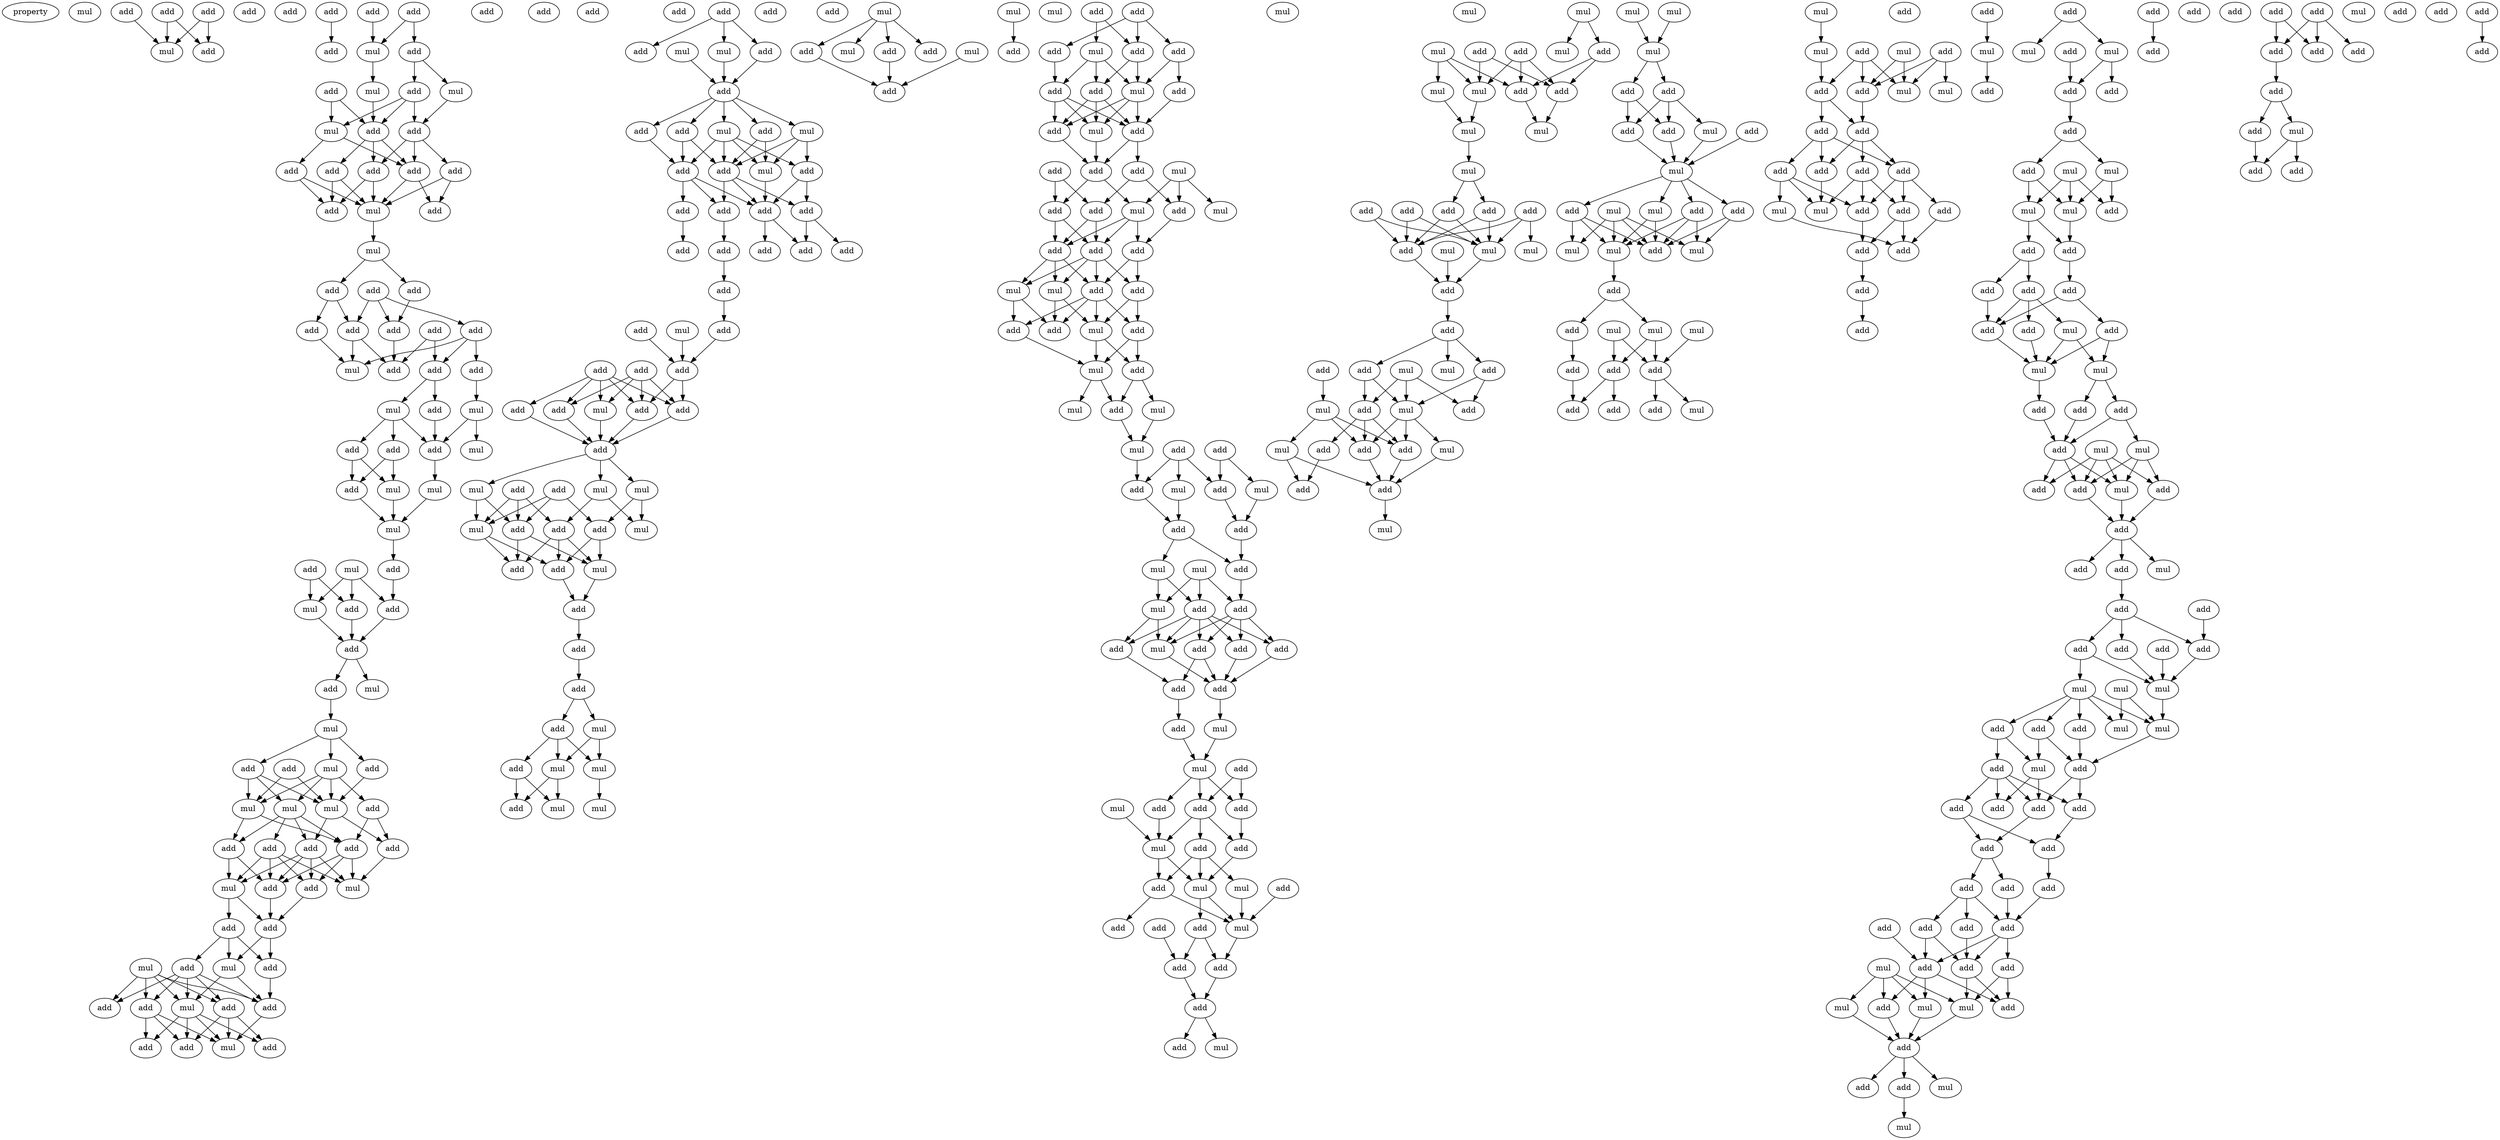digraph {
    node [fontcolor=black]
    property [mul=2,lf=1.8]
    0 [ label = mul ];
    1 [ label = add ];
    2 [ label = add ];
    3 [ label = add ];
    4 [ label = add ];
    5 [ label = mul ];
    6 [ label = add ];
    7 [ label = add ];
    8 [ label = add ];
    9 [ label = add ];
    10 [ label = add ];
    11 [ label = add ];
    12 [ label = add ];
    13 [ label = add ];
    14 [ label = mul ];
    15 [ label = add ];
    16 [ label = add ];
    17 [ label = add ];
    18 [ label = mul ];
    19 [ label = mul ];
    20 [ label = mul ];
    21 [ label = add ];
    22 [ label = add ];
    23 [ label = add ];
    24 [ label = add ];
    25 [ label = add ];
    26 [ label = add ];
    27 [ label = add ];
    28 [ label = add ];
    29 [ label = add ];
    30 [ label = mul ];
    31 [ label = mul ];
    32 [ label = add ];
    33 [ label = add ];
    34 [ label = add ];
    35 [ label = add ];
    36 [ label = add ];
    37 [ label = add ];
    38 [ label = add ];
    39 [ label = add ];
    40 [ label = add ];
    41 [ label = add ];
    42 [ label = mul ];
    43 [ label = add ];
    44 [ label = mul ];
    45 [ label = add ];
    46 [ label = mul ];
    47 [ label = add ];
    48 [ label = mul ];
    49 [ label = add ];
    50 [ label = add ];
    51 [ label = add ];
    52 [ label = mul ];
    53 [ label = mul ];
    54 [ label = mul ];
    55 [ label = add ];
    56 [ label = mul ];
    57 [ label = add ];
    58 [ label = add ];
    59 [ label = add ];
    60 [ label = add ];
    61 [ label = mul ];
    62 [ label = add ];
    63 [ label = add ];
    64 [ label = add ];
    65 [ label = mul ];
    66 [ label = mul ];
    67 [ label = add ];
    68 [ label = add ];
    69 [ label = mul ];
    70 [ label = add ];
    71 [ label = mul ];
    72 [ label = mul ];
    73 [ label = add ];
    74 [ label = mul ];
    75 [ label = add ];
    76 [ label = add ];
    77 [ label = add ];
    78 [ label = add ];
    79 [ label = add ];
    80 [ label = mul ];
    81 [ label = add ];
    82 [ label = mul ];
    83 [ label = add ];
    84 [ label = add ];
    85 [ label = add ];
    86 [ label = add ];
    87 [ label = mul ];
    88 [ label = mul ];
    89 [ label = add ];
    90 [ label = add ];
    91 [ label = add ];
    92 [ label = add ];
    93 [ label = add ];
    94 [ label = mul ];
    95 [ label = add ];
    96 [ label = mul ];
    97 [ label = add ];
    98 [ label = add ];
    99 [ label = add ];
    100 [ label = add ];
    101 [ label = mul ];
    102 [ label = add ];
    103 [ label = add ];
    104 [ label = mul ];
    105 [ label = add ];
    106 [ label = add ];
    107 [ label = add ];
    108 [ label = mul ];
    109 [ label = add ];
    110 [ label = mul ];
    111 [ label = add ];
    112 [ label = add ];
    113 [ label = add ];
    114 [ label = mul ];
    115 [ label = add ];
    116 [ label = add ];
    117 [ label = add ];
    118 [ label = add ];
    119 [ label = add ];
    120 [ label = add ];
    121 [ label = add ];
    122 [ label = add ];
    123 [ label = add ];
    124 [ label = add ];
    125 [ label = add ];
    126 [ label = mul ];
    127 [ label = add ];
    128 [ label = add ];
    129 [ label = add ];
    130 [ label = add ];
    131 [ label = mul ];
    132 [ label = add ];
    133 [ label = add ];
    134 [ label = add ];
    135 [ label = add ];
    136 [ label = add ];
    137 [ label = add ];
    138 [ label = mul ];
    139 [ label = mul ];
    140 [ label = mul ];
    141 [ label = add ];
    142 [ label = add ];
    143 [ label = add ];
    144 [ label = mul ];
    145 [ label = mul ];
    146 [ label = add ];
    147 [ label = mul ];
    148 [ label = add ];
    149 [ label = add ];
    150 [ label = add ];
    151 [ label = add ];
    152 [ label = add ];
    153 [ label = add ];
    154 [ label = mul ];
    155 [ label = add ];
    156 [ label = add ];
    157 [ label = mul ];
    158 [ label = mul ];
    159 [ label = add ];
    160 [ label = mul ];
    161 [ label = mul ];
    162 [ label = mul ];
    163 [ label = add ];
    164 [ label = mul ];
    165 [ label = add ];
    166 [ label = mul ];
    167 [ label = add ];
    168 [ label = add ];
    169 [ label = mul ];
    170 [ label = mul ];
    171 [ label = add ];
    172 [ label = add ];
    173 [ label = add ];
    174 [ label = mul ];
    175 [ label = add ];
    176 [ label = add ];
    177 [ label = add ];
    178 [ label = mul ];
    179 [ label = add ];
    180 [ label = add ];
    181 [ label = add ];
    182 [ label = mul ];
    183 [ label = add ];
    184 [ label = add ];
    185 [ label = add ];
    186 [ label = add ];
    187 [ label = add ];
    188 [ label = mul ];
    189 [ label = add ];
    190 [ label = add ];
    191 [ label = mul ];
    192 [ label = add ];
    193 [ label = mul ];
    194 [ label = add ];
    195 [ label = add ];
    196 [ label = add ];
    197 [ label = add ];
    198 [ label = mul ];
    199 [ label = add ];
    200 [ label = mul ];
    201 [ label = add ];
    202 [ label = add ];
    203 [ label = add ];
    204 [ label = mul ];
    205 [ label = mul ];
    206 [ label = add ];
    207 [ label = add ];
    208 [ label = mul ];
    209 [ label = mul ];
    210 [ label = add ];
    211 [ label = add ];
    212 [ label = mul ];
    213 [ label = mul ];
    214 [ label = add ];
    215 [ label = mul ];
    216 [ label = add ];
    217 [ label = add ];
    218 [ label = add ];
    219 [ label = mul ];
    220 [ label = mul ];
    221 [ label = add ];
    222 [ label = add ];
    223 [ label = add ];
    224 [ label = mul ];
    225 [ label = add ];
    226 [ label = add ];
    227 [ label = mul ];
    228 [ label = add ];
    229 [ label = add ];
    230 [ label = add ];
    231 [ label = add ];
    232 [ label = add ];
    233 [ label = mul ];
    234 [ label = add ];
    235 [ label = mul ];
    236 [ label = add ];
    237 [ label = mul ];
    238 [ label = add ];
    239 [ label = mul ];
    240 [ label = add ];
    241 [ label = mul ];
    242 [ label = add ];
    243 [ label = add ];
    244 [ label = mul ];
    245 [ label = add ];
    246 [ label = mul ];
    247 [ label = add ];
    248 [ label = add ];
    249 [ label = add ];
    250 [ label = mul ];
    251 [ label = add ];
    252 [ label = add ];
    253 [ label = add ];
    254 [ label = add ];
    255 [ label = mul ];
    256 [ label = add ];
    257 [ label = mul ];
    258 [ label = mul ];
    259 [ label = mul ];
    260 [ label = add ];
    261 [ label = add ];
    262 [ label = add ];
    263 [ label = mul ];
    264 [ label = mul ];
    265 [ label = mul ];
    266 [ label = add ];
    267 [ label = add ];
    268 [ label = mul ];
    269 [ label = mul ];
    270 [ label = mul ];
    271 [ label = add ];
    272 [ label = add ];
    273 [ label = add ];
    274 [ label = add ];
    275 [ label = add ];
    276 [ label = mul ];
    277 [ label = add ];
    278 [ label = mul ];
    279 [ label = mul ];
    280 [ label = add ];
    281 [ label = add ];
    282 [ label = mul ];
    283 [ label = add ];
    284 [ label = add ];
    285 [ label = mul ];
    286 [ label = add ];
    287 [ label = add ];
    288 [ label = add ];
    289 [ label = mul ];
    290 [ label = mul ];
    291 [ label = mul ];
    292 [ label = mul ];
    293 [ label = add ];
    294 [ label = add ];
    295 [ label = add ];
    296 [ label = add ];
    297 [ label = add ];
    298 [ label = mul ];
    299 [ label = mul ];
    300 [ label = mul ];
    301 [ label = mul ];
    302 [ label = add ];
    303 [ label = add ];
    304 [ label = add ];
    305 [ label = add ];
    306 [ label = mul ];
    307 [ label = add ];
    308 [ label = mul ];
    309 [ label = mul ];
    310 [ label = add ];
    311 [ label = add ];
    312 [ label = add ];
    313 [ label = mul ];
    314 [ label = mul ];
    315 [ label = add ];
    316 [ label = mul ];
    317 [ label = mul ];
    318 [ label = add ];
    319 [ label = mul ];
    320 [ label = add ];
    321 [ label = mul ];
    322 [ label = mul ];
    323 [ label = add ];
    324 [ label = add ];
    325 [ label = add ];
    326 [ label = add ];
    327 [ label = add ];
    328 [ label = mul ];
    329 [ label = add ];
    330 [ label = mul ];
    331 [ label = mul ];
    332 [ label = add ];
    333 [ label = mul ];
    334 [ label = add ];
    335 [ label = mul ];
    336 [ label = add ];
    337 [ label = add ];
    338 [ label = mul ];
    339 [ label = add ];
    340 [ label = add ];
    341 [ label = add ];
    342 [ label = add ];
    343 [ label = add ];
    344 [ label = add ];
    345 [ label = mul ];
    346 [ label = add ];
    347 [ label = add ];
    348 [ label = add ];
    349 [ label = mul ];
    350 [ label = add ];
    351 [ label = add ];
    352 [ label = add ];
    353 [ label = add ];
    354 [ label = add ];
    355 [ label = add ];
    356 [ label = mul ];
    357 [ label = add ];
    358 [ label = add ];
    359 [ label = mul ];
    360 [ label = add ];
    361 [ label = mul ];
    362 [ label = add ];
    363 [ label = add ];
    364 [ label = add ];
    365 [ label = mul ];
    366 [ label = mul ];
    367 [ label = add ];
    368 [ label = mul ];
    369 [ label = add ];
    370 [ label = mul ];
    371 [ label = add ];
    372 [ label = add ];
    373 [ label = add ];
    374 [ label = add ];
    375 [ label = add ];
    376 [ label = add ];
    377 [ label = add ];
    378 [ label = add ];
    379 [ label = mul ];
    380 [ label = mul ];
    381 [ label = mul ];
    382 [ label = add ];
    383 [ label = add ];
    384 [ label = add ];
    385 [ label = add ];
    386 [ label = mul ];
    387 [ label = mul ];
    388 [ label = mul ];
    389 [ label = add ];
    390 [ label = add ];
    391 [ label = add ];
    392 [ label = add ];
    393 [ label = add ];
    394 [ label = add ];
    395 [ label = mul ];
    396 [ label = add ];
    397 [ label = add ];
    398 [ label = add ];
    399 [ label = add ];
    400 [ label = add ];
    401 [ label = add ];
    402 [ label = mul ];
    403 [ label = mul ];
    404 [ label = mul ];
    405 [ label = mul ];
    406 [ label = add ];
    407 [ label = mul ];
    408 [ label = add ];
    409 [ label = add ];
    410 [ label = add ];
    411 [ label = add ];
    412 [ label = mul ];
    413 [ label = add ];
    414 [ label = add ];
    415 [ label = add ];
    416 [ label = add ];
    417 [ label = add ];
    418 [ label = add ];
    419 [ label = add ];
    420 [ label = add ];
    421 [ label = add ];
    422 [ label = add ];
    423 [ label = add ];
    424 [ label = add ];
    425 [ label = add ];
    426 [ label = mul ];
    427 [ label = add ];
    428 [ label = add ];
    429 [ label = add ];
    430 [ label = mul ];
    431 [ label = mul ];
    432 [ label = add ];
    433 [ label = mul ];
    434 [ label = add ];
    435 [ label = add ];
    436 [ label = add ];
    437 [ label = add ];
    438 [ label = mul ];
    439 [ label = mul ];
    440 [ label = add ];
    441 [ label = add ];
    442 [ label = add ];
    443 [ label = add ];
    444 [ label = add ];
    445 [ label = add ];
    446 [ label = add ];
    447 [ label = add ];
    448 [ label = add ];
    449 [ label = add ];
    450 [ label = mul ];
    451 [ label = add ];
    452 [ label = add ];
    453 [ label = add ];
    454 [ label = mul ];
    455 [ label = add ];
    456 [ label = add ];
    457 [ label = add ];
    458 [ label = add ];
    1 -> 5 [ name = 0 ];
    1 -> 6 [ name = 1 ];
    2 -> 5 [ name = 2 ];
    3 -> 5 [ name = 3 ];
    3 -> 6 [ name = 4 ];
    8 -> 9 [ name = 5 ];
    10 -> 14 [ name = 6 ];
    10 -> 15 [ name = 7 ];
    12 -> 14 [ name = 8 ];
    14 -> 18 [ name = 9 ];
    15 -> 17 [ name = 10 ];
    15 -> 19 [ name = 11 ];
    16 -> 20 [ name = 12 ];
    16 -> 22 [ name = 13 ];
    17 -> 20 [ name = 14 ];
    17 -> 21 [ name = 15 ];
    17 -> 22 [ name = 16 ];
    18 -> 22 [ name = 17 ];
    19 -> 21 [ name = 18 ];
    20 -> 26 [ name = 19 ];
    20 -> 27 [ name = 20 ];
    21 -> 23 [ name = 21 ];
    21 -> 24 [ name = 22 ];
    21 -> 26 [ name = 23 ];
    22 -> 24 [ name = 24 ];
    22 -> 25 [ name = 25 ];
    22 -> 26 [ name = 26 ];
    23 -> 28 [ name = 27 ];
    23 -> 30 [ name = 28 ];
    24 -> 29 [ name = 29 ];
    24 -> 30 [ name = 30 ];
    25 -> 29 [ name = 31 ];
    25 -> 30 [ name = 32 ];
    26 -> 28 [ name = 33 ];
    26 -> 30 [ name = 34 ];
    27 -> 29 [ name = 35 ];
    27 -> 30 [ name = 36 ];
    30 -> 31 [ name = 37 ];
    31 -> 32 [ name = 38 ];
    31 -> 33 [ name = 39 ];
    32 -> 36 [ name = 40 ];
    32 -> 39 [ name = 41 ];
    33 -> 37 [ name = 42 ];
    34 -> 35 [ name = 43 ];
    34 -> 37 [ name = 44 ];
    34 -> 39 [ name = 45 ];
    35 -> 41 [ name = 46 ];
    35 -> 42 [ name = 47 ];
    35 -> 43 [ name = 48 ];
    36 -> 42 [ name = 49 ];
    37 -> 40 [ name = 50 ];
    38 -> 40 [ name = 51 ];
    38 -> 41 [ name = 52 ];
    39 -> 40 [ name = 53 ];
    39 -> 42 [ name = 54 ];
    41 -> 44 [ name = 55 ];
    41 -> 45 [ name = 56 ];
    43 -> 46 [ name = 57 ];
    44 -> 47 [ name = 58 ];
    44 -> 49 [ name = 59 ];
    44 -> 50 [ name = 60 ];
    45 -> 50 [ name = 61 ];
    46 -> 48 [ name = 62 ];
    46 -> 50 [ name = 63 ];
    47 -> 51 [ name = 64 ];
    47 -> 53 [ name = 65 ];
    49 -> 51 [ name = 66 ];
    49 -> 53 [ name = 67 ];
    50 -> 52 [ name = 68 ];
    51 -> 54 [ name = 69 ];
    52 -> 54 [ name = 70 ];
    53 -> 54 [ name = 71 ];
    54 -> 57 [ name = 72 ];
    55 -> 58 [ name = 73 ];
    55 -> 61 [ name = 74 ];
    56 -> 58 [ name = 75 ];
    56 -> 60 [ name = 76 ];
    56 -> 61 [ name = 77 ];
    57 -> 60 [ name = 78 ];
    58 -> 62 [ name = 79 ];
    60 -> 62 [ name = 80 ];
    61 -> 62 [ name = 81 ];
    62 -> 64 [ name = 82 ];
    62 -> 65 [ name = 83 ];
    64 -> 66 [ name = 84 ];
    66 -> 67 [ name = 85 ];
    66 -> 68 [ name = 86 ];
    66 -> 69 [ name = 87 ];
    67 -> 71 [ name = 88 ];
    67 -> 72 [ name = 89 ];
    67 -> 74 [ name = 90 ];
    68 -> 72 [ name = 91 ];
    69 -> 71 [ name = 92 ];
    69 -> 72 [ name = 93 ];
    69 -> 73 [ name = 94 ];
    69 -> 74 [ name = 95 ];
    70 -> 72 [ name = 96 ];
    70 -> 74 [ name = 97 ];
    71 -> 76 [ name = 98 ];
    71 -> 77 [ name = 99 ];
    71 -> 78 [ name = 100 ];
    71 -> 79 [ name = 101 ];
    72 -> 75 [ name = 102 ];
    72 -> 78 [ name = 103 ];
    73 -> 75 [ name = 104 ];
    73 -> 77 [ name = 105 ];
    74 -> 77 [ name = 106 ];
    74 -> 79 [ name = 107 ];
    75 -> 82 [ name = 108 ];
    76 -> 80 [ name = 109 ];
    76 -> 81 [ name = 110 ];
    76 -> 82 [ name = 111 ];
    76 -> 83 [ name = 112 ];
    77 -> 81 [ name = 113 ];
    77 -> 82 [ name = 114 ];
    77 -> 83 [ name = 115 ];
    78 -> 80 [ name = 116 ];
    78 -> 81 [ name = 117 ];
    78 -> 82 [ name = 118 ];
    78 -> 83 [ name = 119 ];
    79 -> 80 [ name = 120 ];
    79 -> 81 [ name = 121 ];
    80 -> 84 [ name = 122 ];
    80 -> 85 [ name = 123 ];
    81 -> 84 [ name = 124 ];
    83 -> 84 [ name = 125 ];
    84 -> 86 [ name = 126 ];
    84 -> 88 [ name = 127 ];
    85 -> 86 [ name = 128 ];
    85 -> 88 [ name = 129 ];
    85 -> 89 [ name = 130 ];
    86 -> 92 [ name = 131 ];
    87 -> 90 [ name = 132 ];
    87 -> 91 [ name = 133 ];
    87 -> 92 [ name = 134 ];
    87 -> 93 [ name = 135 ];
    87 -> 94 [ name = 136 ];
    88 -> 92 [ name = 137 ];
    88 -> 94 [ name = 138 ];
    89 -> 90 [ name = 139 ];
    89 -> 91 [ name = 140 ];
    89 -> 92 [ name = 141 ];
    89 -> 93 [ name = 142 ];
    89 -> 94 [ name = 143 ];
    91 -> 95 [ name = 144 ];
    91 -> 96 [ name = 145 ];
    91 -> 98 [ name = 146 ];
    92 -> 96 [ name = 147 ];
    93 -> 96 [ name = 148 ];
    93 -> 97 [ name = 149 ];
    93 -> 98 [ name = 150 ];
    94 -> 95 [ name = 151 ];
    94 -> 96 [ name = 152 ];
    94 -> 97 [ name = 153 ];
    94 -> 98 [ name = 154 ];
    99 -> 102 [ name = 155 ];
    99 -> 103 [ name = 156 ];
    99 -> 104 [ name = 157 ];
    101 -> 105 [ name = 158 ];
    102 -> 105 [ name = 159 ];
    104 -> 105 [ name = 160 ];
    105 -> 106 [ name = 161 ];
    105 -> 107 [ name = 162 ];
    105 -> 108 [ name = 163 ];
    105 -> 109 [ name = 164 ];
    105 -> 110 [ name = 165 ];
    106 -> 112 [ name = 166 ];
    107 -> 111 [ name = 167 ];
    107 -> 114 [ name = 168 ];
    108 -> 111 [ name = 169 ];
    108 -> 112 [ name = 170 ];
    108 -> 113 [ name = 171 ];
    108 -> 114 [ name = 172 ];
    109 -> 111 [ name = 173 ];
    109 -> 112 [ name = 174 ];
    110 -> 111 [ name = 175 ];
    110 -> 113 [ name = 176 ];
    110 -> 114 [ name = 177 ];
    111 -> 115 [ name = 178 ];
    111 -> 116 [ name = 179 ];
    111 -> 118 [ name = 180 ];
    112 -> 115 [ name = 181 ];
    112 -> 116 [ name = 182 ];
    112 -> 117 [ name = 183 ];
    113 -> 116 [ name = 184 ];
    113 -> 118 [ name = 185 ];
    114 -> 116 [ name = 186 ];
    115 -> 122 [ name = 187 ];
    116 -> 119 [ name = 188 ];
    116 -> 121 [ name = 189 ];
    117 -> 120 [ name = 190 ];
    118 -> 121 [ name = 191 ];
    118 -> 123 [ name = 192 ];
    122 -> 124 [ name = 193 ];
    124 -> 127 [ name = 194 ];
    125 -> 128 [ name = 195 ];
    126 -> 128 [ name = 196 ];
    127 -> 128 [ name = 197 ];
    128 -> 133 [ name = 198 ];
    128 -> 134 [ name = 199 ];
    129 -> 131 [ name = 200 ];
    129 -> 132 [ name = 201 ];
    129 -> 133 [ name = 202 ];
    129 -> 134 [ name = 203 ];
    129 -> 135 [ name = 204 ];
    130 -> 131 [ name = 205 ];
    130 -> 133 [ name = 206 ];
    130 -> 134 [ name = 207 ];
    130 -> 135 [ name = 208 ];
    131 -> 136 [ name = 209 ];
    132 -> 136 [ name = 210 ];
    133 -> 136 [ name = 211 ];
    134 -> 136 [ name = 212 ];
    135 -> 136 [ name = 213 ];
    136 -> 138 [ name = 214 ];
    136 -> 139 [ name = 215 ];
    136 -> 140 [ name = 216 ];
    137 -> 143 [ name = 217 ];
    137 -> 145 [ name = 218 ];
    137 -> 146 [ name = 219 ];
    138 -> 145 [ name = 220 ];
    138 -> 146 [ name = 221 ];
    139 -> 143 [ name = 222 ];
    139 -> 144 [ name = 223 ];
    140 -> 142 [ name = 224 ];
    140 -> 144 [ name = 225 ];
    141 -> 142 [ name = 226 ];
    141 -> 145 [ name = 227 ];
    141 -> 146 [ name = 228 ];
    142 -> 147 [ name = 229 ];
    142 -> 148 [ name = 230 ];
    142 -> 149 [ name = 231 ];
    143 -> 147 [ name = 232 ];
    143 -> 148 [ name = 233 ];
    145 -> 148 [ name = 234 ];
    145 -> 149 [ name = 235 ];
    146 -> 147 [ name = 236 ];
    146 -> 149 [ name = 237 ];
    147 -> 150 [ name = 238 ];
    148 -> 150 [ name = 239 ];
    150 -> 151 [ name = 240 ];
    151 -> 153 [ name = 241 ];
    153 -> 154 [ name = 242 ];
    153 -> 155 [ name = 243 ];
    154 -> 157 [ name = 244 ];
    154 -> 158 [ name = 245 ];
    155 -> 156 [ name = 246 ];
    155 -> 157 [ name = 247 ];
    155 -> 158 [ name = 248 ];
    156 -> 159 [ name = 249 ];
    156 -> 160 [ name = 250 ];
    157 -> 159 [ name = 251 ];
    157 -> 160 [ name = 252 ];
    158 -> 161 [ name = 253 ];
    162 -> 163 [ name = 254 ];
    162 -> 164 [ name = 255 ];
    162 -> 165 [ name = 256 ];
    162 -> 167 [ name = 257 ];
    163 -> 168 [ name = 258 ];
    165 -> 168 [ name = 259 ];
    166 -> 168 [ name = 260 ];
    169 -> 171 [ name = 261 ];
    172 -> 174 [ name = 262 ];
    172 -> 177 [ name = 263 ];
    173 -> 175 [ name = 264 ];
    173 -> 176 [ name = 265 ];
    173 -> 177 [ name = 266 ];
    174 -> 178 [ name = 267 ];
    174 -> 179 [ name = 268 ];
    174 -> 180 [ name = 269 ];
    175 -> 178 [ name = 270 ];
    175 -> 181 [ name = 271 ];
    176 -> 180 [ name = 272 ];
    177 -> 178 [ name = 273 ];
    177 -> 179 [ name = 274 ];
    178 -> 182 [ name = 275 ];
    178 -> 183 [ name = 276 ];
    178 -> 184 [ name = 277 ];
    179 -> 182 [ name = 278 ];
    179 -> 183 [ name = 279 ];
    179 -> 184 [ name = 280 ];
    180 -> 182 [ name = 281 ];
    180 -> 183 [ name = 282 ];
    180 -> 184 [ name = 283 ];
    181 -> 183 [ name = 284 ];
    182 -> 186 [ name = 285 ];
    183 -> 186 [ name = 286 ];
    183 -> 187 [ name = 287 ];
    184 -> 186 [ name = 288 ];
    185 -> 189 [ name = 289 ];
    185 -> 190 [ name = 290 ];
    186 -> 189 [ name = 291 ];
    186 -> 191 [ name = 292 ];
    187 -> 190 [ name = 293 ];
    187 -> 192 [ name = 294 ];
    188 -> 191 [ name = 295 ];
    188 -> 192 [ name = 296 ];
    188 -> 193 [ name = 297 ];
    189 -> 194 [ name = 298 ];
    189 -> 195 [ name = 299 ];
    190 -> 194 [ name = 300 ];
    190 -> 195 [ name = 301 ];
    191 -> 194 [ name = 302 ];
    191 -> 195 [ name = 303 ];
    191 -> 196 [ name = 304 ];
    192 -> 196 [ name = 305 ];
    194 -> 197 [ name = 306 ];
    194 -> 198 [ name = 307 ];
    194 -> 200 [ name = 308 ];
    195 -> 197 [ name = 309 ];
    195 -> 198 [ name = 310 ];
    195 -> 199 [ name = 311 ];
    195 -> 200 [ name = 312 ];
    196 -> 197 [ name = 313 ];
    196 -> 199 [ name = 314 ];
    197 -> 201 [ name = 315 ];
    197 -> 202 [ name = 316 ];
    197 -> 203 [ name = 317 ];
    197 -> 204 [ name = 318 ];
    198 -> 201 [ name = 319 ];
    198 -> 202 [ name = 320 ];
    199 -> 203 [ name = 321 ];
    199 -> 204 [ name = 322 ];
    200 -> 202 [ name = 323 ];
    200 -> 204 [ name = 324 ];
    201 -> 205 [ name = 325 ];
    203 -> 205 [ name = 326 ];
    203 -> 206 [ name = 327 ];
    204 -> 205 [ name = 328 ];
    204 -> 206 [ name = 329 ];
    205 -> 207 [ name = 330 ];
    205 -> 209 [ name = 331 ];
    206 -> 207 [ name = 332 ];
    206 -> 208 [ name = 333 ];
    207 -> 212 [ name = 334 ];
    208 -> 212 [ name = 335 ];
    210 -> 214 [ name = 336 ];
    210 -> 215 [ name = 337 ];
    211 -> 213 [ name = 338 ];
    211 -> 214 [ name = 339 ];
    211 -> 216 [ name = 340 ];
    212 -> 216 [ name = 341 ];
    213 -> 217 [ name = 342 ];
    214 -> 218 [ name = 343 ];
    215 -> 218 [ name = 344 ];
    216 -> 217 [ name = 345 ];
    217 -> 219 [ name = 346 ];
    217 -> 221 [ name = 347 ];
    218 -> 221 [ name = 348 ];
    219 -> 223 [ name = 349 ];
    219 -> 224 [ name = 350 ];
    220 -> 222 [ name = 351 ];
    220 -> 223 [ name = 352 ];
    220 -> 224 [ name = 353 ];
    221 -> 222 [ name = 354 ];
    222 -> 225 [ name = 355 ];
    222 -> 226 [ name = 356 ];
    222 -> 227 [ name = 357 ];
    222 -> 229 [ name = 358 ];
    223 -> 225 [ name = 359 ];
    223 -> 226 [ name = 360 ];
    223 -> 227 [ name = 361 ];
    223 -> 228 [ name = 362 ];
    223 -> 229 [ name = 363 ];
    224 -> 227 [ name = 364 ];
    224 -> 228 [ name = 365 ];
    225 -> 230 [ name = 366 ];
    226 -> 230 [ name = 367 ];
    227 -> 230 [ name = 368 ];
    228 -> 231 [ name = 369 ];
    229 -> 230 [ name = 370 ];
    229 -> 231 [ name = 371 ];
    230 -> 233 [ name = 372 ];
    231 -> 232 [ name = 373 ];
    232 -> 235 [ name = 374 ];
    233 -> 235 [ name = 375 ];
    234 -> 236 [ name = 376 ];
    234 -> 238 [ name = 377 ];
    235 -> 236 [ name = 378 ];
    235 -> 238 [ name = 379 ];
    235 -> 240 [ name = 380 ];
    236 -> 241 [ name = 381 ];
    236 -> 242 [ name = 382 ];
    236 -> 243 [ name = 383 ];
    238 -> 242 [ name = 384 ];
    239 -> 241 [ name = 385 ];
    240 -> 241 [ name = 386 ];
    241 -> 245 [ name = 387 ];
    241 -> 246 [ name = 388 ];
    242 -> 246 [ name = 389 ];
    243 -> 244 [ name = 390 ];
    243 -> 245 [ name = 391 ];
    243 -> 246 [ name = 392 ];
    244 -> 250 [ name = 393 ];
    245 -> 249 [ name = 394 ];
    245 -> 250 [ name = 395 ];
    246 -> 248 [ name = 396 ];
    246 -> 250 [ name = 397 ];
    247 -> 250 [ name = 398 ];
    248 -> 252 [ name = 399 ];
    248 -> 253 [ name = 400 ];
    250 -> 253 [ name = 401 ];
    251 -> 252 [ name = 402 ];
    252 -> 254 [ name = 403 ];
    253 -> 254 [ name = 404 ];
    254 -> 256 [ name = 405 ];
    254 -> 257 [ name = 406 ];
    258 -> 260 [ name = 407 ];
    258 -> 263 [ name = 408 ];
    259 -> 264 [ name = 409 ];
    259 -> 265 [ name = 410 ];
    259 -> 266 [ name = 411 ];
    260 -> 266 [ name = 412 ];
    260 -> 267 [ name = 413 ];
    261 -> 265 [ name = 414 ];
    261 -> 266 [ name = 415 ];
    261 -> 267 [ name = 416 ];
    262 -> 265 [ name = 417 ];
    262 -> 267 [ name = 418 ];
    264 -> 269 [ name = 419 ];
    265 -> 269 [ name = 420 ];
    266 -> 268 [ name = 421 ];
    267 -> 268 [ name = 422 ];
    269 -> 270 [ name = 423 ];
    270 -> 274 [ name = 424 ];
    270 -> 275 [ name = 425 ];
    271 -> 276 [ name = 426 ];
    271 -> 277 [ name = 427 ];
    271 -> 279 [ name = 428 ];
    272 -> 277 [ name = 429 ];
    272 -> 279 [ name = 430 ];
    273 -> 277 [ name = 431 ];
    273 -> 279 [ name = 432 ];
    274 -> 277 [ name = 433 ];
    274 -> 279 [ name = 434 ];
    275 -> 277 [ name = 435 ];
    275 -> 279 [ name = 436 ];
    277 -> 280 [ name = 437 ];
    278 -> 280 [ name = 438 ];
    279 -> 280 [ name = 439 ];
    280 -> 281 [ name = 440 ];
    281 -> 283 [ name = 441 ];
    281 -> 285 [ name = 442 ];
    281 -> 286 [ name = 443 ];
    282 -> 287 [ name = 444 ];
    282 -> 288 [ name = 445 ];
    282 -> 290 [ name = 446 ];
    283 -> 288 [ name = 447 ];
    283 -> 290 [ name = 448 ];
    284 -> 289 [ name = 449 ];
    286 -> 287 [ name = 450 ];
    286 -> 290 [ name = 451 ];
    288 -> 293 [ name = 452 ];
    288 -> 294 [ name = 453 ];
    288 -> 295 [ name = 454 ];
    289 -> 291 [ name = 455 ];
    289 -> 294 [ name = 456 ];
    289 -> 295 [ name = 457 ];
    290 -> 292 [ name = 458 ];
    290 -> 294 [ name = 459 ];
    290 -> 295 [ name = 460 ];
    291 -> 296 [ name = 461 ];
    291 -> 297 [ name = 462 ];
    292 -> 296 [ name = 463 ];
    293 -> 297 [ name = 464 ];
    294 -> 296 [ name = 465 ];
    295 -> 296 [ name = 466 ];
    296 -> 298 [ name = 467 ];
    299 -> 301 [ name = 468 ];
    300 -> 301 [ name = 469 ];
    301 -> 302 [ name = 470 ];
    301 -> 303 [ name = 471 ];
    302 -> 304 [ name = 472 ];
    302 -> 305 [ name = 473 ];
    302 -> 306 [ name = 474 ];
    303 -> 304 [ name = 475 ];
    303 -> 305 [ name = 476 ];
    304 -> 308 [ name = 477 ];
    305 -> 308 [ name = 478 ];
    306 -> 308 [ name = 479 ];
    307 -> 308 [ name = 480 ];
    308 -> 309 [ name = 481 ];
    308 -> 310 [ name = 482 ];
    308 -> 311 [ name = 483 ];
    308 -> 312 [ name = 484 ];
    309 -> 314 [ name = 485 ];
    309 -> 315 [ name = 486 ];
    310 -> 314 [ name = 487 ];
    310 -> 315 [ name = 488 ];
    310 -> 317 [ name = 489 ];
    311 -> 314 [ name = 490 ];
    311 -> 315 [ name = 491 ];
    311 -> 316 [ name = 492 ];
    312 -> 315 [ name = 493 ];
    312 -> 317 [ name = 494 ];
    313 -> 314 [ name = 495 ];
    313 -> 315 [ name = 496 ];
    313 -> 316 [ name = 497 ];
    313 -> 317 [ name = 498 ];
    314 -> 318 [ name = 499 ];
    318 -> 319 [ name = 500 ];
    318 -> 320 [ name = 501 ];
    319 -> 324 [ name = 502 ];
    319 -> 325 [ name = 503 ];
    320 -> 323 [ name = 504 ];
    321 -> 325 [ name = 505 ];
    322 -> 324 [ name = 506 ];
    322 -> 325 [ name = 507 ];
    323 -> 327 [ name = 508 ];
    324 -> 327 [ name = 509 ];
    324 -> 329 [ name = 510 ];
    325 -> 326 [ name = 511 ];
    325 -> 328 [ name = 512 ];
    330 -> 333 [ name = 513 ];
    331 -> 337 [ name = 514 ];
    331 -> 338 [ name = 515 ];
    332 -> 335 [ name = 516 ];
    332 -> 337 [ name = 517 ];
    332 -> 338 [ name = 518 ];
    333 -> 336 [ name = 519 ];
    334 -> 336 [ name = 520 ];
    334 -> 337 [ name = 521 ];
    334 -> 338 [ name = 522 ];
    336 -> 339 [ name = 523 ];
    336 -> 340 [ name = 524 ];
    337 -> 340 [ name = 525 ];
    339 -> 342 [ name = 526 ];
    339 -> 343 [ name = 527 ];
    339 -> 344 [ name = 528 ];
    340 -> 341 [ name = 529 ];
    340 -> 342 [ name = 530 ];
    340 -> 344 [ name = 531 ];
    341 -> 347 [ name = 532 ];
    341 -> 348 [ name = 533 ];
    341 -> 349 [ name = 534 ];
    342 -> 346 [ name = 535 ];
    342 -> 347 [ name = 536 ];
    342 -> 348 [ name = 537 ];
    343 -> 345 [ name = 538 ];
    343 -> 347 [ name = 539 ];
    343 -> 349 [ name = 540 ];
    344 -> 349 [ name = 541 ];
    345 -> 351 [ name = 542 ];
    346 -> 351 [ name = 543 ];
    347 -> 350 [ name = 544 ];
    348 -> 350 [ name = 545 ];
    348 -> 351 [ name = 546 ];
    350 -> 353 [ name = 547 ];
    353 -> 355 [ name = 548 ];
    354 -> 356 [ name = 549 ];
    356 -> 357 [ name = 550 ];
    358 -> 359 [ name = 551 ];
    358 -> 361 [ name = 552 ];
    359 -> 362 [ name = 553 ];
    359 -> 363 [ name = 554 ];
    360 -> 363 [ name = 555 ];
    363 -> 364 [ name = 556 ];
    364 -> 366 [ name = 557 ];
    364 -> 367 [ name = 558 ];
    365 -> 368 [ name = 559 ];
    365 -> 369 [ name = 560 ];
    365 -> 370 [ name = 561 ];
    366 -> 369 [ name = 562 ];
    366 -> 370 [ name = 563 ];
    367 -> 368 [ name = 564 ];
    367 -> 370 [ name = 565 ];
    368 -> 371 [ name = 566 ];
    368 -> 372 [ name = 567 ];
    370 -> 372 [ name = 568 ];
    371 -> 374 [ name = 569 ];
    371 -> 375 [ name = 570 ];
    372 -> 373 [ name = 571 ];
    373 -> 376 [ name = 572 ];
    373 -> 377 [ name = 573 ];
    374 -> 377 [ name = 574 ];
    374 -> 378 [ name = 575 ];
    374 -> 379 [ name = 576 ];
    375 -> 377 [ name = 577 ];
    376 -> 380 [ name = 578 ];
    376 -> 381 [ name = 579 ];
    377 -> 380 [ name = 580 ];
    378 -> 380 [ name = 581 ];
    379 -> 380 [ name = 582 ];
    379 -> 381 [ name = 583 ];
    380 -> 382 [ name = 584 ];
    381 -> 383 [ name = 585 ];
    381 -> 384 [ name = 586 ];
    382 -> 385 [ name = 587 ];
    383 -> 385 [ name = 588 ];
    383 -> 387 [ name = 589 ];
    384 -> 385 [ name = 590 ];
    385 -> 388 [ name = 591 ];
    385 -> 390 [ name = 592 ];
    385 -> 391 [ name = 593 ];
    386 -> 388 [ name = 594 ];
    386 -> 389 [ name = 595 ];
    386 -> 390 [ name = 596 ];
    386 -> 391 [ name = 597 ];
    387 -> 388 [ name = 598 ];
    387 -> 389 [ name = 599 ];
    387 -> 390 [ name = 600 ];
    388 -> 392 [ name = 601 ];
    389 -> 392 [ name = 602 ];
    390 -> 392 [ name = 603 ];
    392 -> 393 [ name = 604 ];
    392 -> 394 [ name = 605 ];
    392 -> 395 [ name = 606 ];
    394 -> 397 [ name = 607 ];
    396 -> 398 [ name = 608 ];
    397 -> 398 [ name = 609 ];
    397 -> 399 [ name = 610 ];
    397 -> 401 [ name = 611 ];
    398 -> 402 [ name = 612 ];
    399 -> 402 [ name = 613 ];
    399 -> 403 [ name = 614 ];
    400 -> 402 [ name = 615 ];
    401 -> 402 [ name = 616 ];
    402 -> 405 [ name = 617 ];
    403 -> 405 [ name = 618 ];
    403 -> 406 [ name = 619 ];
    403 -> 407 [ name = 620 ];
    403 -> 408 [ name = 621 ];
    403 -> 409 [ name = 622 ];
    404 -> 405 [ name = 623 ];
    404 -> 407 [ name = 624 ];
    405 -> 411 [ name = 625 ];
    406 -> 410 [ name = 626 ];
    406 -> 412 [ name = 627 ];
    408 -> 411 [ name = 628 ];
    409 -> 411 [ name = 629 ];
    409 -> 412 [ name = 630 ];
    410 -> 413 [ name = 631 ];
    410 -> 414 [ name = 632 ];
    410 -> 415 [ name = 633 ];
    410 -> 416 [ name = 634 ];
    411 -> 414 [ name = 635 ];
    411 -> 415 [ name = 636 ];
    412 -> 413 [ name = 637 ];
    412 -> 414 [ name = 638 ];
    414 -> 417 [ name = 639 ];
    415 -> 418 [ name = 640 ];
    416 -> 417 [ name = 641 ];
    416 -> 418 [ name = 642 ];
    417 -> 419 [ name = 643 ];
    417 -> 420 [ name = 644 ];
    418 -> 421 [ name = 645 ];
    419 -> 423 [ name = 646 ];
    420 -> 422 [ name = 647 ];
    420 -> 423 [ name = 648 ];
    420 -> 424 [ name = 649 ];
    421 -> 423 [ name = 650 ];
    422 -> 429 [ name = 651 ];
    423 -> 427 [ name = 652 ];
    423 -> 428 [ name = 653 ];
    423 -> 429 [ name = 654 ];
    424 -> 427 [ name = 655 ];
    424 -> 429 [ name = 656 ];
    425 -> 427 [ name = 657 ];
    426 -> 430 [ name = 658 ];
    426 -> 431 [ name = 659 ];
    426 -> 432 [ name = 660 ];
    426 -> 433 [ name = 661 ];
    427 -> 430 [ name = 662 ];
    427 -> 432 [ name = 663 ];
    427 -> 434 [ name = 664 ];
    428 -> 431 [ name = 665 ];
    428 -> 434 [ name = 666 ];
    429 -> 431 [ name = 667 ];
    429 -> 434 [ name = 668 ];
    430 -> 435 [ name = 669 ];
    431 -> 435 [ name = 670 ];
    432 -> 435 [ name = 671 ];
    433 -> 435 [ name = 672 ];
    435 -> 436 [ name = 673 ];
    435 -> 437 [ name = 674 ];
    435 -> 438 [ name = 675 ];
    437 -> 439 [ name = 676 ];
    440 -> 442 [ name = 677 ];
    444 -> 447 [ name = 678 ];
    444 -> 448 [ name = 679 ];
    445 -> 446 [ name = 680 ];
    445 -> 447 [ name = 681 ];
    445 -> 448 [ name = 682 ];
    448 -> 449 [ name = 683 ];
    449 -> 451 [ name = 684 ];
    449 -> 454 [ name = 685 ];
    451 -> 456 [ name = 686 ];
    454 -> 455 [ name = 687 ];
    454 -> 456 [ name = 688 ];
    457 -> 458 [ name = 689 ];
}
